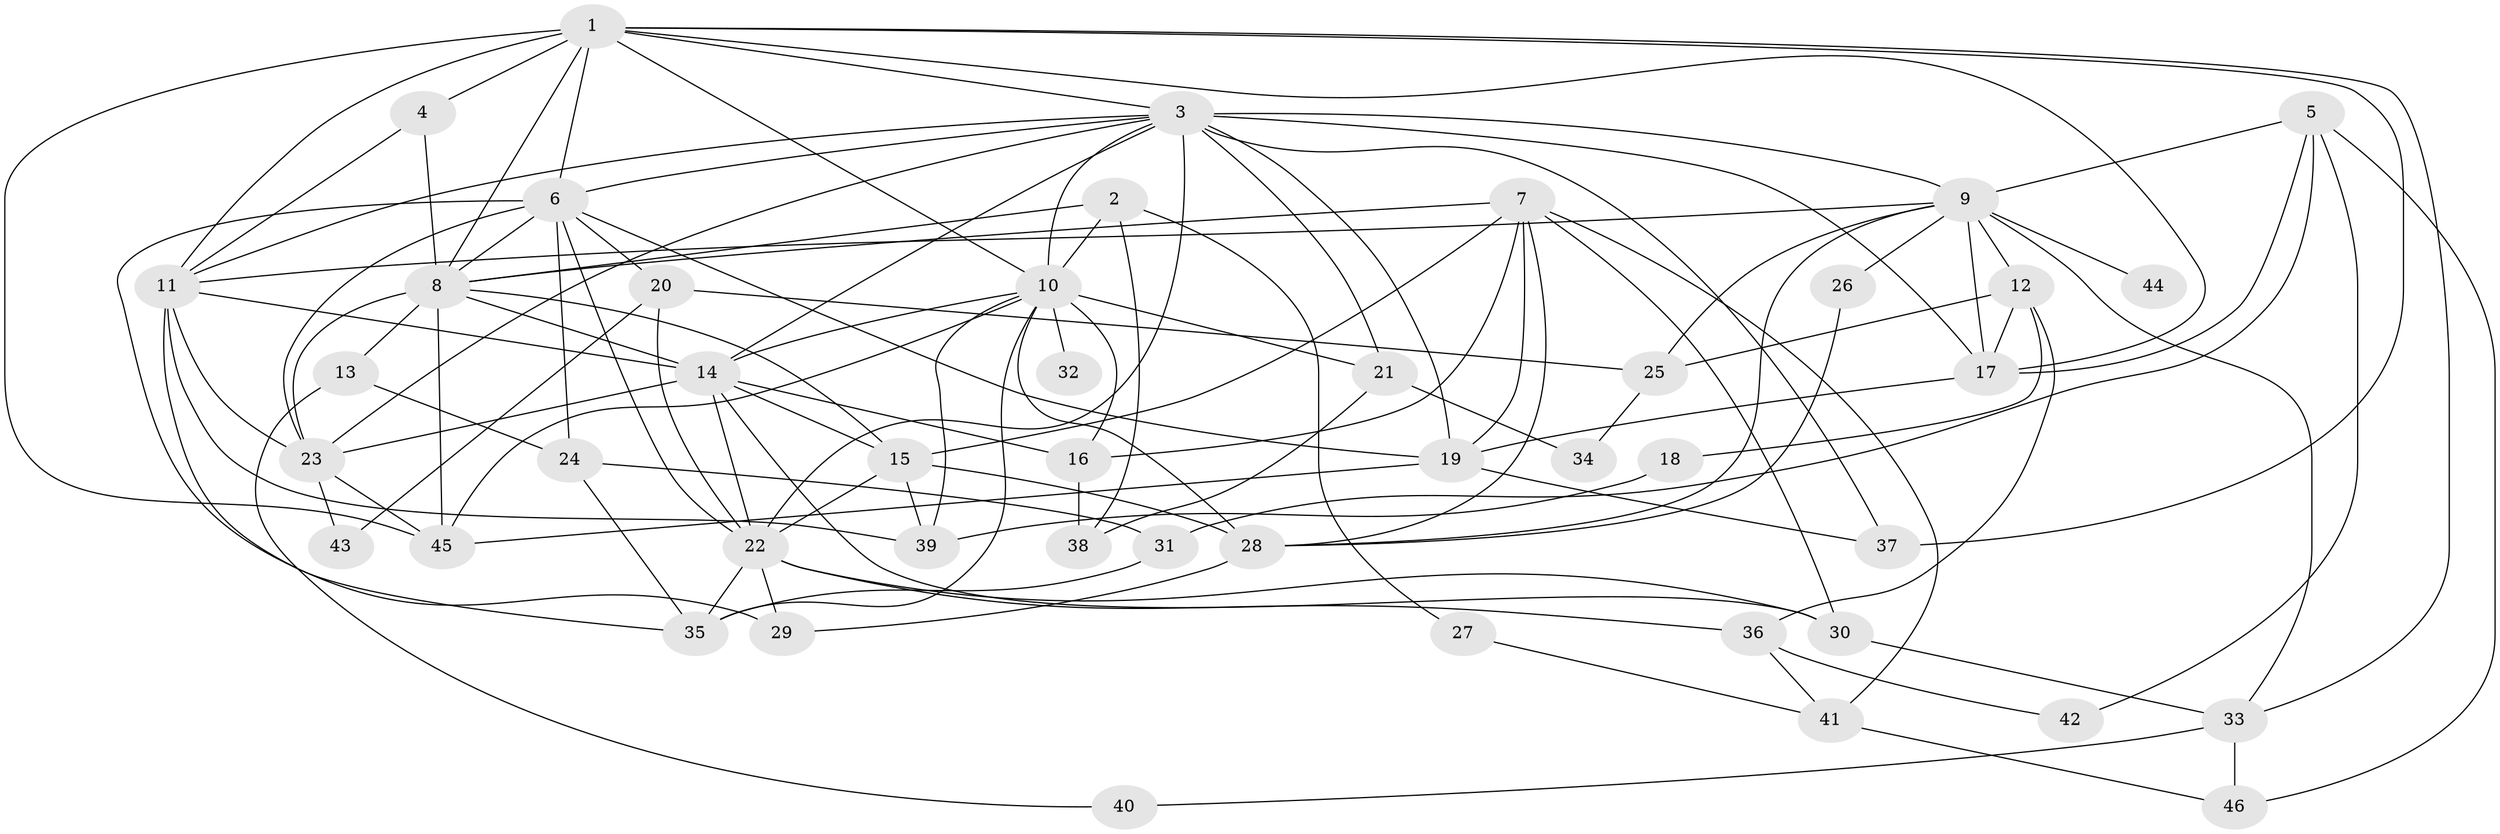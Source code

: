 // original degree distribution, {4: 0.32608695652173914, 5: 0.21739130434782608, 3: 0.22826086956521738, 6: 0.08695652173913043, 8: 0.010869565217391304, 2: 0.11956521739130435, 7: 0.010869565217391304}
// Generated by graph-tools (version 1.1) at 2025/36/03/09/25 02:36:05]
// undirected, 46 vertices, 114 edges
graph export_dot {
graph [start="1"]
  node [color=gray90,style=filled];
  1;
  2;
  3;
  4;
  5;
  6;
  7;
  8;
  9;
  10;
  11;
  12;
  13;
  14;
  15;
  16;
  17;
  18;
  19;
  20;
  21;
  22;
  23;
  24;
  25;
  26;
  27;
  28;
  29;
  30;
  31;
  32;
  33;
  34;
  35;
  36;
  37;
  38;
  39;
  40;
  41;
  42;
  43;
  44;
  45;
  46;
  1 -- 3 [weight=1.0];
  1 -- 4 [weight=2.0];
  1 -- 6 [weight=1.0];
  1 -- 8 [weight=1.0];
  1 -- 10 [weight=1.0];
  1 -- 11 [weight=1.0];
  1 -- 17 [weight=2.0];
  1 -- 33 [weight=1.0];
  1 -- 37 [weight=2.0];
  1 -- 45 [weight=2.0];
  2 -- 8 [weight=1.0];
  2 -- 10 [weight=1.0];
  2 -- 27 [weight=1.0];
  2 -- 38 [weight=1.0];
  3 -- 6 [weight=1.0];
  3 -- 9 [weight=1.0];
  3 -- 10 [weight=1.0];
  3 -- 11 [weight=1.0];
  3 -- 14 [weight=1.0];
  3 -- 17 [weight=1.0];
  3 -- 19 [weight=1.0];
  3 -- 21 [weight=1.0];
  3 -- 22 [weight=3.0];
  3 -- 23 [weight=1.0];
  3 -- 37 [weight=1.0];
  4 -- 8 [weight=1.0];
  4 -- 11 [weight=1.0];
  5 -- 9 [weight=1.0];
  5 -- 17 [weight=1.0];
  5 -- 31 [weight=1.0];
  5 -- 42 [weight=1.0];
  5 -- 46 [weight=1.0];
  6 -- 8 [weight=1.0];
  6 -- 19 [weight=2.0];
  6 -- 20 [weight=1.0];
  6 -- 22 [weight=1.0];
  6 -- 23 [weight=2.0];
  6 -- 24 [weight=1.0];
  6 -- 29 [weight=1.0];
  7 -- 8 [weight=2.0];
  7 -- 15 [weight=1.0];
  7 -- 16 [weight=1.0];
  7 -- 19 [weight=1.0];
  7 -- 28 [weight=1.0];
  7 -- 30 [weight=1.0];
  7 -- 41 [weight=1.0];
  8 -- 13 [weight=1.0];
  8 -- 14 [weight=1.0];
  8 -- 15 [weight=1.0];
  8 -- 23 [weight=1.0];
  8 -- 45 [weight=1.0];
  9 -- 11 [weight=1.0];
  9 -- 12 [weight=1.0];
  9 -- 17 [weight=1.0];
  9 -- 25 [weight=1.0];
  9 -- 26 [weight=2.0];
  9 -- 28 [weight=2.0];
  9 -- 33 [weight=1.0];
  9 -- 44 [weight=2.0];
  10 -- 14 [weight=1.0];
  10 -- 16 [weight=1.0];
  10 -- 21 [weight=2.0];
  10 -- 28 [weight=1.0];
  10 -- 32 [weight=2.0];
  10 -- 35 [weight=1.0];
  10 -- 39 [weight=1.0];
  10 -- 45 [weight=1.0];
  11 -- 14 [weight=1.0];
  11 -- 23 [weight=1.0];
  11 -- 35 [weight=1.0];
  11 -- 39 [weight=1.0];
  12 -- 17 [weight=1.0];
  12 -- 18 [weight=1.0];
  12 -- 25 [weight=1.0];
  12 -- 36 [weight=1.0];
  13 -- 24 [weight=1.0];
  13 -- 40 [weight=1.0];
  14 -- 15 [weight=1.0];
  14 -- 16 [weight=1.0];
  14 -- 22 [weight=1.0];
  14 -- 23 [weight=1.0];
  14 -- 30 [weight=1.0];
  15 -- 22 [weight=1.0];
  15 -- 28 [weight=1.0];
  15 -- 39 [weight=1.0];
  16 -- 38 [weight=1.0];
  17 -- 19 [weight=1.0];
  18 -- 39 [weight=1.0];
  19 -- 37 [weight=1.0];
  19 -- 45 [weight=1.0];
  20 -- 22 [weight=1.0];
  20 -- 25 [weight=1.0];
  20 -- 43 [weight=1.0];
  21 -- 34 [weight=2.0];
  21 -- 38 [weight=1.0];
  22 -- 29 [weight=1.0];
  22 -- 30 [weight=1.0];
  22 -- 35 [weight=1.0];
  22 -- 36 [weight=1.0];
  23 -- 43 [weight=1.0];
  23 -- 45 [weight=1.0];
  24 -- 31 [weight=1.0];
  24 -- 35 [weight=1.0];
  25 -- 34 [weight=1.0];
  26 -- 28 [weight=1.0];
  27 -- 41 [weight=1.0];
  28 -- 29 [weight=1.0];
  30 -- 33 [weight=1.0];
  31 -- 35 [weight=1.0];
  33 -- 40 [weight=1.0];
  33 -- 46 [weight=1.0];
  36 -- 41 [weight=1.0];
  36 -- 42 [weight=1.0];
  41 -- 46 [weight=1.0];
}
